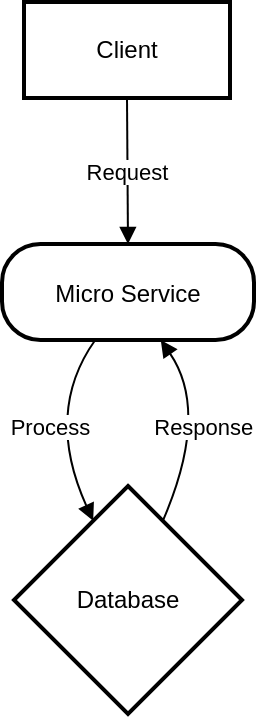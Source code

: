 <mxfile version="24.7.16">
  <diagram name="Page-1" id="KvvNObu6-2xk3CnrRGry">
    <mxGraphModel>
      <root>
        <mxCell id="0" />
        <mxCell id="1" parent="0" />
        <mxCell id="2" value="Client" style="whiteSpace=wrap;strokeWidth=2;" vertex="1" parent="1">
          <mxGeometry x="26" y="8" width="103" height="48" as="geometry" />
        </mxCell>
        <mxCell id="3" value="Micro Service" style="rounded=1;arcSize=40;strokeWidth=2" vertex="1" parent="1">
          <mxGeometry x="15" y="129" width="126" height="48" as="geometry" />
        </mxCell>
        <mxCell id="4" value="Database" style="rhombus;strokeWidth=2;whiteSpace=wrap;" vertex="1" parent="1">
          <mxGeometry x="21" y="250" width="114" height="114" as="geometry" />
        </mxCell>
        <mxCell id="5" value="Request" style="curved=1;startArrow=none;endArrow=block;exitX=0.5;exitY=1.01;entryX=0.5;entryY=0;" edge="1" parent="1" source="2" target="3">
          <mxGeometry relative="1" as="geometry">
            <Array as="points" />
          </mxGeometry>
        </mxCell>
        <mxCell id="6" value="Process" style="curved=1;startArrow=none;endArrow=block;exitX=0.37;exitY=1;entryX=0.28;entryY=0;" edge="1" parent="1" source="3" target="4">
          <mxGeometry relative="1" as="geometry">
            <Array as="points">
              <mxPoint x="36" y="213" />
            </Array>
          </mxGeometry>
        </mxCell>
        <mxCell id="7" value="Response" style="curved=1;startArrow=none;endArrow=block;exitX=0.72;exitY=0;entryX=0.63;entryY=1;" edge="1" parent="1" source="4" target="3">
          <mxGeometry relative="1" as="geometry">
            <Array as="points">
              <mxPoint x="119" y="213" />
            </Array>
          </mxGeometry>
        </mxCell>
      </root>
    </mxGraphModel>
  </diagram>
</mxfile>
